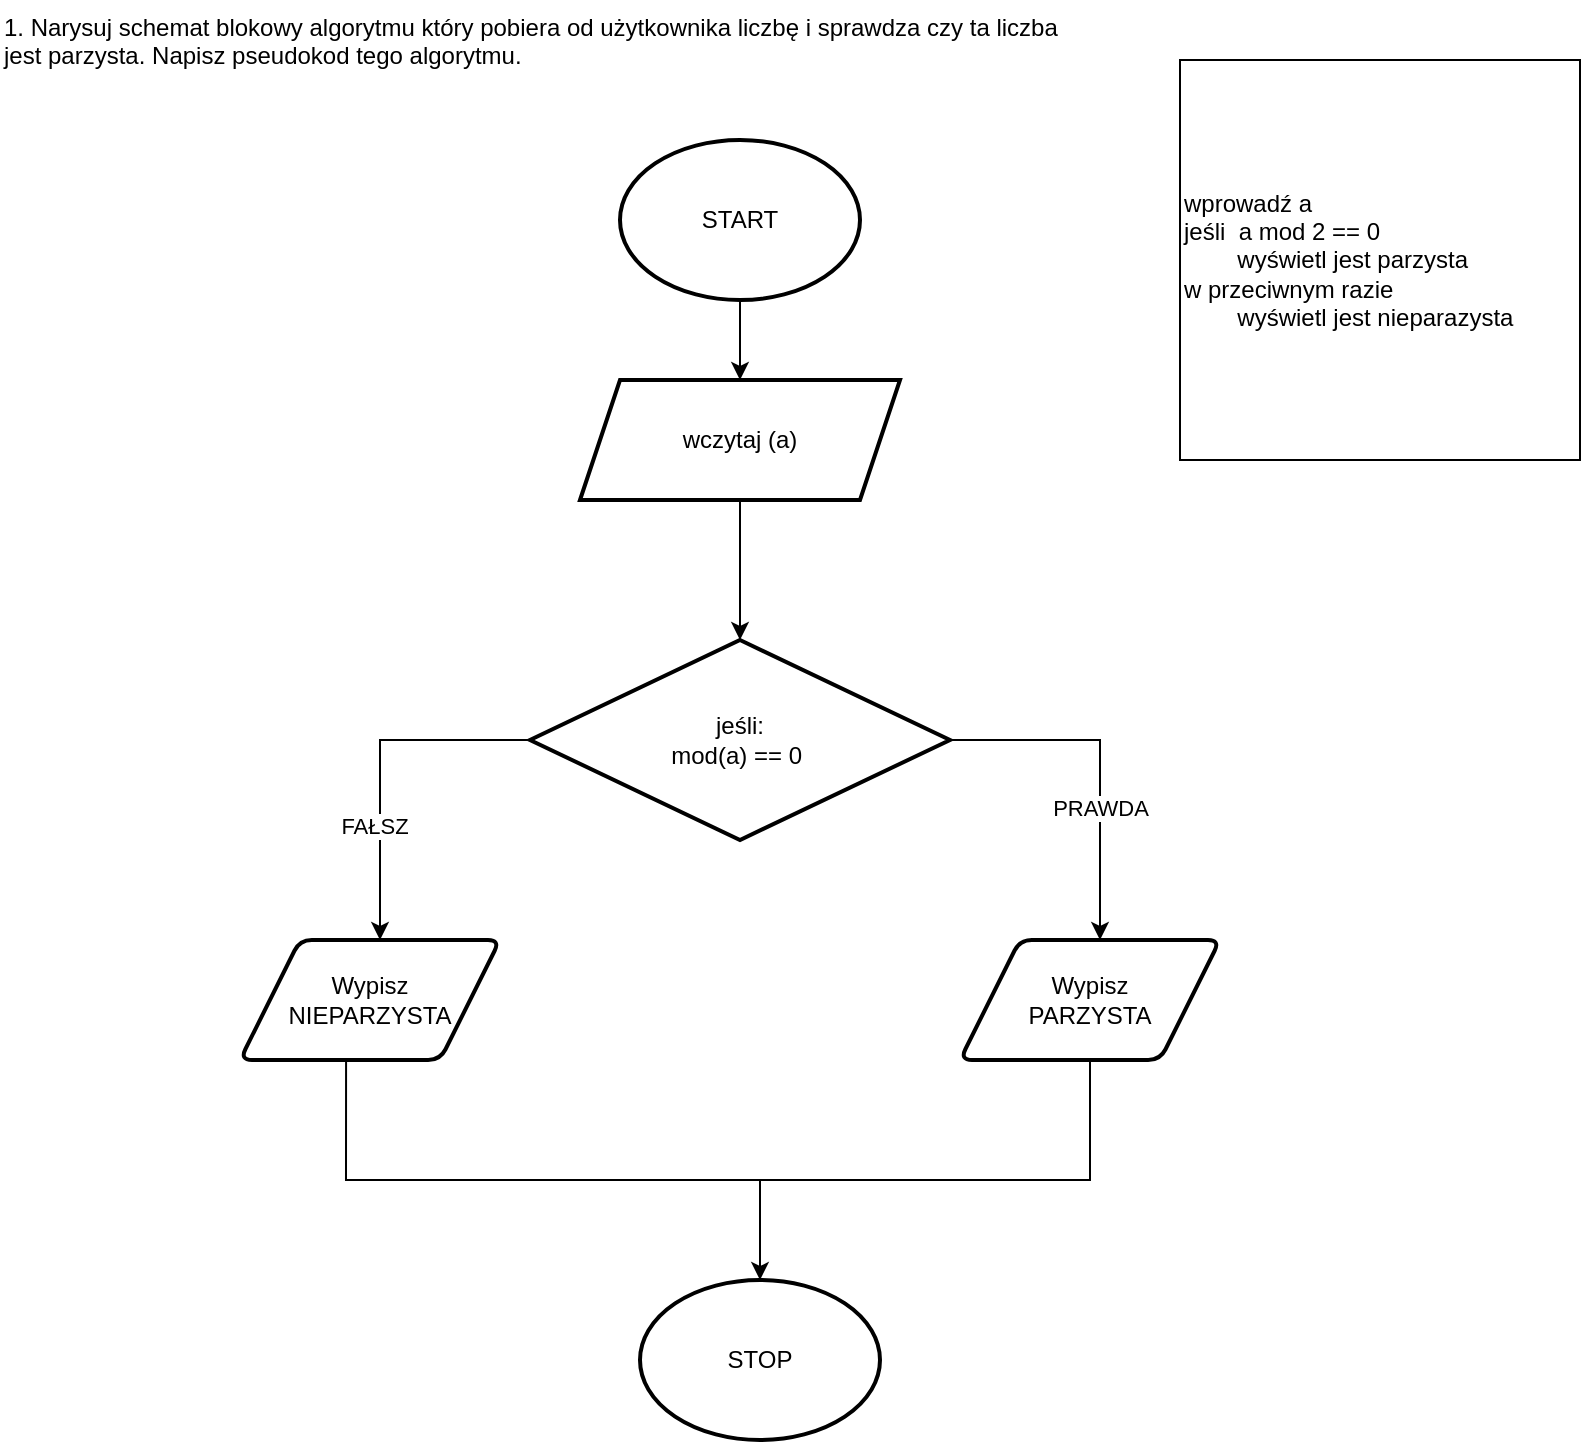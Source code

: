 <mxfile version="22.0.8" type="google">
  <diagram name="Strona-1" id="9SoIb9FUEHqM-KKjMy9F">
    <mxGraphModel grid="1" page="1" gridSize="10" guides="1" tooltips="1" connect="1" arrows="1" fold="1" pageScale="1" pageWidth="827" pageHeight="1169" math="0" shadow="0">
      <root>
        <mxCell id="0" />
        <mxCell id="1" parent="0" />
        <mxCell id="DvBfzxKJWGOs7OR17uTi-2" value="1. Narysuj schemat blokowy algorytmu który pobiera od użytkownika liczbę i sprawdza czy ta liczba&#xa;jest parzysta. Napisz pseudokod tego algorytmu." style="text;whiteSpace=wrap;html=1;" vertex="1" parent="1">
          <mxGeometry x="10" y="10" width="560" height="70" as="geometry" />
        </mxCell>
        <mxCell id="DvBfzxKJWGOs7OR17uTi-4" value="START" style="ellipse;whiteSpace=wrap;html=1;strokeWidth=2;" vertex="1" parent="1">
          <mxGeometry x="320" y="80" width="120" height="80" as="geometry" />
        </mxCell>
        <mxCell id="DvBfzxKJWGOs7OR17uTi-5" value="wczytaj (a)" style="shape=parallelogram;perimeter=parallelogramPerimeter;whiteSpace=wrap;html=1;fixedSize=1;strokeWidth=2;" vertex="1" parent="1">
          <mxGeometry x="300" y="200" width="160" height="60" as="geometry" />
        </mxCell>
        <mxCell id="DvBfzxKJWGOs7OR17uTi-6" value="" style="endArrow=classic;html=1;rounded=0;exitX=0.5;exitY=1;exitDx=0;exitDy=0;entryX=0.5;entryY=0;entryDx=0;entryDy=0;" edge="1" parent="1" source="DvBfzxKJWGOs7OR17uTi-4" target="DvBfzxKJWGOs7OR17uTi-5">
          <mxGeometry width="50" height="50" relative="1" as="geometry">
            <mxPoint x="390" y="320" as="sourcePoint" />
            <mxPoint x="380" y="190" as="targetPoint" />
          </mxGeometry>
        </mxCell>
        <mxCell id="DvBfzxKJWGOs7OR17uTi-8" value="jeśli:&lt;br&gt;mod(a) == 0&amp;nbsp;" style="strokeWidth=2;html=1;shape=mxgraph.flowchart.decision;whiteSpace=wrap;" vertex="1" parent="1">
          <mxGeometry x="275" y="330" width="210" height="100" as="geometry" />
        </mxCell>
        <mxCell id="DvBfzxKJWGOs7OR17uTi-9" value="" style="endArrow=classic;html=1;rounded=0;exitX=0.5;exitY=1;exitDx=0;exitDy=0;entryX=0.5;entryY=0;entryDx=0;entryDy=0;entryPerimeter=0;" edge="1" parent="1" source="DvBfzxKJWGOs7OR17uTi-5" target="DvBfzxKJWGOs7OR17uTi-8">
          <mxGeometry width="50" height="50" relative="1" as="geometry">
            <mxPoint x="390" y="320" as="sourcePoint" />
            <mxPoint x="440" y="270" as="targetPoint" />
          </mxGeometry>
        </mxCell>
        <mxCell id="DvBfzxKJWGOs7OR17uTi-10" value="" style="endArrow=classic;html=1;rounded=0;exitX=1;exitY=0.5;exitDx=0;exitDy=0;exitPerimeter=0;" edge="1" parent="1" source="DvBfzxKJWGOs7OR17uTi-8">
          <mxGeometry width="50" height="50" relative="1" as="geometry">
            <mxPoint x="390" y="330" as="sourcePoint" />
            <mxPoint x="560" y="480" as="targetPoint" />
            <Array as="points">
              <mxPoint x="560" y="380" />
            </Array>
          </mxGeometry>
        </mxCell>
        <mxCell id="DvBfzxKJWGOs7OR17uTi-13" value="PRAWDA" style="edgeLabel;html=1;align=center;verticalAlign=middle;resizable=0;points=[];" connectable="0" vertex="1" parent="DvBfzxKJWGOs7OR17uTi-10">
          <mxGeometry x="0.246" relative="1" as="geometry">
            <mxPoint as="offset" />
          </mxGeometry>
        </mxCell>
        <mxCell id="DvBfzxKJWGOs7OR17uTi-11" value="" style="endArrow=classic;html=1;rounded=0;" edge="1" parent="1" source="DvBfzxKJWGOs7OR17uTi-8">
          <mxGeometry width="50" height="50" relative="1" as="geometry">
            <mxPoint x="390" y="330" as="sourcePoint" />
            <mxPoint x="200" y="480" as="targetPoint" />
            <Array as="points">
              <mxPoint x="270" y="380" />
              <mxPoint x="200" y="380" />
            </Array>
          </mxGeometry>
        </mxCell>
        <mxCell id="DvBfzxKJWGOs7OR17uTi-12" value="FAŁSZ" style="edgeLabel;html=1;align=center;verticalAlign=middle;resizable=0;points=[];" connectable="0" vertex="1" parent="DvBfzxKJWGOs7OR17uTi-11">
          <mxGeometry x="0.349" y="-3" relative="1" as="geometry">
            <mxPoint as="offset" />
          </mxGeometry>
        </mxCell>
        <mxCell id="DvBfzxKJWGOs7OR17uTi-16" value="Wypisz &lt;br&gt;NIEPARZYSTA" style="shape=parallelogram;html=1;strokeWidth=2;perimeter=parallelogramPerimeter;whiteSpace=wrap;rounded=1;arcSize=12;size=0.23;" vertex="1" parent="1">
          <mxGeometry x="130" y="480" width="130" height="60" as="geometry" />
        </mxCell>
        <mxCell id="DvBfzxKJWGOs7OR17uTi-17" value="Wypisz &lt;br&gt;PARZYSTA" style="shape=parallelogram;html=1;strokeWidth=2;perimeter=parallelogramPerimeter;whiteSpace=wrap;rounded=1;arcSize=12;size=0.23;" vertex="1" parent="1">
          <mxGeometry x="490" y="480" width="130" height="60" as="geometry" />
        </mxCell>
        <mxCell id="DvBfzxKJWGOs7OR17uTi-25" value="" style="endArrow=none;html=1;rounded=0;exitX=0.408;exitY=0.983;exitDx=0;exitDy=0;exitPerimeter=0;entryX=0.5;entryY=1;entryDx=0;entryDy=0;" edge="1" parent="1" source="DvBfzxKJWGOs7OR17uTi-16" target="DvBfzxKJWGOs7OR17uTi-17">
          <mxGeometry width="50" height="50" relative="1" as="geometry">
            <mxPoint x="390" y="490" as="sourcePoint" />
            <mxPoint x="440" y="440" as="targetPoint" />
            <Array as="points">
              <mxPoint x="183" y="600" />
              <mxPoint x="380" y="600" />
              <mxPoint x="555" y="600" />
            </Array>
          </mxGeometry>
        </mxCell>
        <mxCell id="DvBfzxKJWGOs7OR17uTi-26" value="" style="endArrow=classic;html=1;rounded=0;" edge="1" parent="1">
          <mxGeometry width="50" height="50" relative="1" as="geometry">
            <mxPoint x="390" y="600" as="sourcePoint" />
            <mxPoint x="390" y="650" as="targetPoint" />
          </mxGeometry>
        </mxCell>
        <mxCell id="DvBfzxKJWGOs7OR17uTi-27" value="STOP" style="ellipse;whiteSpace=wrap;html=1;strokeWidth=2;" vertex="1" parent="1">
          <mxGeometry x="330" y="650" width="120" height="80" as="geometry" />
        </mxCell>
        <mxCell id="DvBfzxKJWGOs7OR17uTi-28" value="wprowadź a&lt;br&gt;&lt;div style=&quot;&quot;&gt;&lt;span style=&quot;background-color: initial;&quot;&gt;jeśli&amp;nbsp; a mod 2 == 0&lt;/span&gt;&lt;/div&gt;&lt;div style=&quot;&quot;&gt;&lt;span style=&quot;background-color: initial;&quot;&gt;&lt;span style=&quot;white-space: pre;&quot;&gt;&#x9;&lt;/span&gt;wyświetl jest parzysta&lt;br&gt;&lt;/span&gt;&lt;/div&gt;&lt;div style=&quot;&quot;&gt;&lt;span style=&quot;background-color: initial;&quot;&gt;w przeciwnym razie&amp;nbsp;&lt;/span&gt;&lt;/div&gt;&lt;div style=&quot;&quot;&gt;&lt;span style=&quot;background-color: initial;&quot;&gt;&lt;span style=&quot;white-space: pre;&quot;&gt;&#x9;&lt;/span&gt;wyświetl jest nieparazysta&lt;br&gt;&lt;/span&gt;&lt;/div&gt;" style="whiteSpace=wrap;html=1;aspect=fixed;align=left;" vertex="1" parent="1">
          <mxGeometry x="600" y="40" width="200" height="200" as="geometry" />
        </mxCell>
      </root>
    </mxGraphModel>
  </diagram>
</mxfile>
